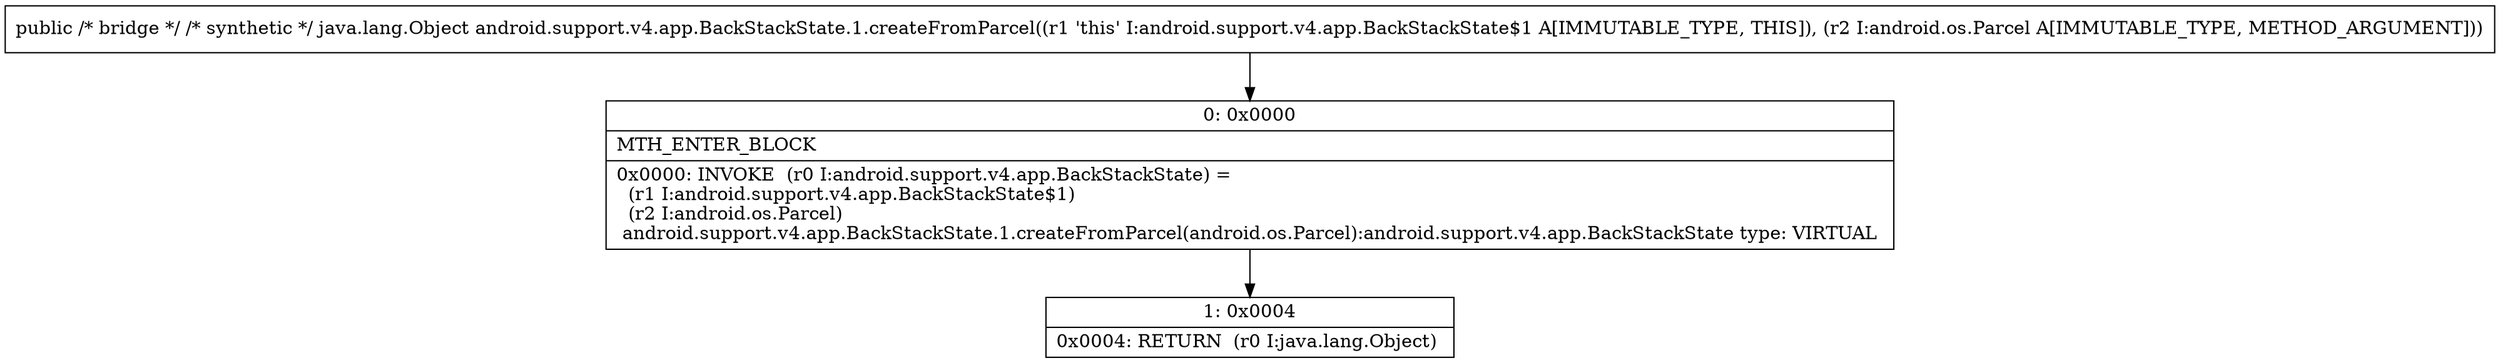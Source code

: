 digraph "CFG forandroid.support.v4.app.BackStackState.1.createFromParcel(Landroid\/os\/Parcel;)Ljava\/lang\/Object;" {
Node_0 [shape=record,label="{0\:\ 0x0000|MTH_ENTER_BLOCK\l|0x0000: INVOKE  (r0 I:android.support.v4.app.BackStackState) = \l  (r1 I:android.support.v4.app.BackStackState$1)\l  (r2 I:android.os.Parcel)\l android.support.v4.app.BackStackState.1.createFromParcel(android.os.Parcel):android.support.v4.app.BackStackState type: VIRTUAL \l}"];
Node_1 [shape=record,label="{1\:\ 0x0004|0x0004: RETURN  (r0 I:java.lang.Object) \l}"];
MethodNode[shape=record,label="{public \/* bridge *\/ \/* synthetic *\/ java.lang.Object android.support.v4.app.BackStackState.1.createFromParcel((r1 'this' I:android.support.v4.app.BackStackState$1 A[IMMUTABLE_TYPE, THIS]), (r2 I:android.os.Parcel A[IMMUTABLE_TYPE, METHOD_ARGUMENT])) }"];
MethodNode -> Node_0;
Node_0 -> Node_1;
}

